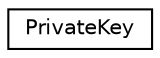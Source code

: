 digraph "Graphical Class Hierarchy"
{
  edge [fontname="Helvetica",fontsize="10",labelfontname="Helvetica",labelfontsize="10"];
  node [fontname="Helvetica",fontsize="10",shape=record];
  rankdir="LR";
  Node0 [label="PrivateKey",height=0.2,width=0.4,color="black", fillcolor="white", style="filled",URL="$struct_private_key.html"];
}
